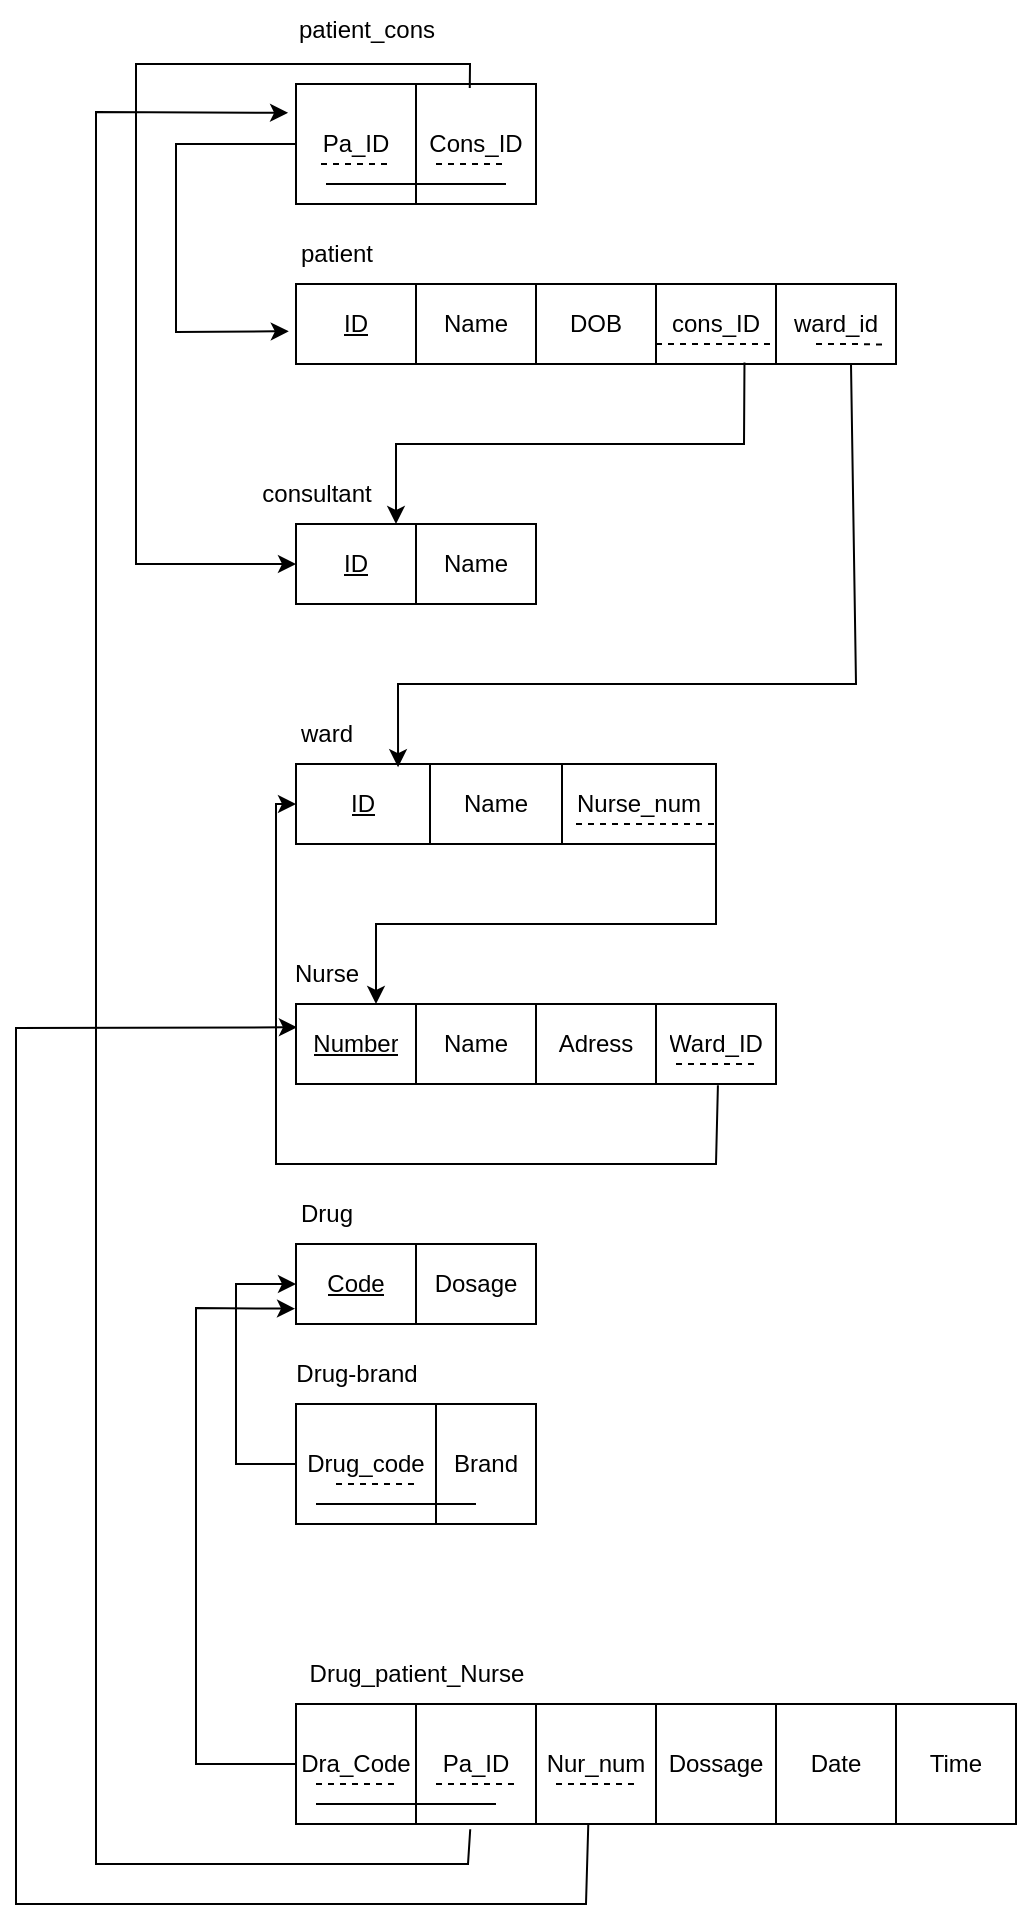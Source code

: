 <mxfile version="24.6.4" type="device">
  <diagram name="Page-1" id="s6be0H3imB12AMVK3BvF">
    <mxGraphModel dx="1658" dy="478" grid="1" gridSize="10" guides="1" tooltips="1" connect="1" arrows="1" fold="1" page="1" pageScale="1" pageWidth="850" pageHeight="1100" math="0" shadow="0">
      <root>
        <mxCell id="0" />
        <mxCell id="1" parent="0" />
        <mxCell id="wKKEsVfQ-NyGfS6Iz8o--1" value="" style="shape=table;startSize=0;container=1;collapsible=0;childLayout=tableLayout;" vertex="1" parent="1">
          <mxGeometry x="120" y="320" width="300" height="40" as="geometry" />
        </mxCell>
        <mxCell id="wKKEsVfQ-NyGfS6Iz8o--2" value="" style="shape=tableRow;horizontal=0;startSize=0;swimlaneHead=0;swimlaneBody=0;strokeColor=inherit;top=0;left=0;bottom=0;right=0;collapsible=0;dropTarget=0;fillColor=none;points=[[0,0.5],[1,0.5]];portConstraint=eastwest;" vertex="1" parent="wKKEsVfQ-NyGfS6Iz8o--1">
          <mxGeometry width="300" height="40" as="geometry" />
        </mxCell>
        <mxCell id="wKKEsVfQ-NyGfS6Iz8o--3" value="&lt;u&gt;ID&lt;/u&gt;" style="shape=partialRectangle;html=1;whiteSpace=wrap;connectable=0;strokeColor=inherit;overflow=hidden;fillColor=none;top=0;left=0;bottom=0;right=0;pointerEvents=1;" vertex="1" parent="wKKEsVfQ-NyGfS6Iz8o--2">
          <mxGeometry width="60" height="40" as="geometry">
            <mxRectangle width="60" height="40" as="alternateBounds" />
          </mxGeometry>
        </mxCell>
        <mxCell id="wKKEsVfQ-NyGfS6Iz8o--4" value="Name" style="shape=partialRectangle;html=1;whiteSpace=wrap;connectable=0;strokeColor=inherit;overflow=hidden;fillColor=none;top=0;left=0;bottom=0;right=0;pointerEvents=1;" vertex="1" parent="wKKEsVfQ-NyGfS6Iz8o--2">
          <mxGeometry x="60" width="60" height="40" as="geometry">
            <mxRectangle width="60" height="40" as="alternateBounds" />
          </mxGeometry>
        </mxCell>
        <mxCell id="wKKEsVfQ-NyGfS6Iz8o--5" value="DOB" style="shape=partialRectangle;html=1;whiteSpace=wrap;connectable=0;strokeColor=inherit;overflow=hidden;fillColor=none;top=0;left=0;bottom=0;right=0;pointerEvents=1;" vertex="1" parent="wKKEsVfQ-NyGfS6Iz8o--2">
          <mxGeometry x="120" width="60" height="40" as="geometry">
            <mxRectangle width="60" height="40" as="alternateBounds" />
          </mxGeometry>
        </mxCell>
        <mxCell id="wKKEsVfQ-NyGfS6Iz8o--44" value="cons_ID" style="shape=partialRectangle;html=1;whiteSpace=wrap;connectable=0;strokeColor=inherit;overflow=hidden;fillColor=none;top=0;left=0;bottom=0;right=0;pointerEvents=1;" vertex="1" parent="wKKEsVfQ-NyGfS6Iz8o--2">
          <mxGeometry x="180" width="60" height="40" as="geometry">
            <mxRectangle width="60" height="40" as="alternateBounds" />
          </mxGeometry>
        </mxCell>
        <mxCell id="wKKEsVfQ-NyGfS6Iz8o--47" value="ward_id" style="shape=partialRectangle;html=1;whiteSpace=wrap;connectable=0;strokeColor=inherit;overflow=hidden;fillColor=none;top=0;left=0;bottom=0;right=0;pointerEvents=1;" vertex="1" parent="wKKEsVfQ-NyGfS6Iz8o--2">
          <mxGeometry x="240" width="60" height="40" as="geometry">
            <mxRectangle width="60" height="40" as="alternateBounds" />
          </mxGeometry>
        </mxCell>
        <mxCell id="wKKEsVfQ-NyGfS6Iz8o--6" value="patient" style="text;html=1;align=center;verticalAlign=middle;resizable=0;points=[];autosize=1;strokeColor=none;fillColor=none;" vertex="1" parent="1">
          <mxGeometry x="110" y="290" width="60" height="30" as="geometry" />
        </mxCell>
        <mxCell id="wKKEsVfQ-NyGfS6Iz8o--7" value="" style="shape=table;startSize=0;container=1;collapsible=0;childLayout=tableLayout;" vertex="1" parent="1">
          <mxGeometry x="120" y="440" width="120" height="40" as="geometry" />
        </mxCell>
        <mxCell id="wKKEsVfQ-NyGfS6Iz8o--8" value="" style="shape=tableRow;horizontal=0;startSize=0;swimlaneHead=0;swimlaneBody=0;strokeColor=inherit;top=0;left=0;bottom=0;right=0;collapsible=0;dropTarget=0;fillColor=none;points=[[0,0.5],[1,0.5]];portConstraint=eastwest;" vertex="1" parent="wKKEsVfQ-NyGfS6Iz8o--7">
          <mxGeometry width="120" height="40" as="geometry" />
        </mxCell>
        <mxCell id="wKKEsVfQ-NyGfS6Iz8o--9" value="&lt;u&gt;ID&lt;/u&gt;" style="shape=partialRectangle;html=1;whiteSpace=wrap;connectable=0;strokeColor=inherit;overflow=hidden;fillColor=none;top=0;left=0;bottom=0;right=0;pointerEvents=1;" vertex="1" parent="wKKEsVfQ-NyGfS6Iz8o--8">
          <mxGeometry width="60" height="40" as="geometry">
            <mxRectangle width="60" height="40" as="alternateBounds" />
          </mxGeometry>
        </mxCell>
        <mxCell id="wKKEsVfQ-NyGfS6Iz8o--10" value="Name" style="shape=partialRectangle;html=1;whiteSpace=wrap;connectable=0;strokeColor=inherit;overflow=hidden;fillColor=none;top=0;left=0;bottom=0;right=0;pointerEvents=1;" vertex="1" parent="wKKEsVfQ-NyGfS6Iz8o--8">
          <mxGeometry x="60" width="60" height="40" as="geometry">
            <mxRectangle width="60" height="40" as="alternateBounds" />
          </mxGeometry>
        </mxCell>
        <mxCell id="wKKEsVfQ-NyGfS6Iz8o--11" value="consultant" style="text;html=1;align=center;verticalAlign=middle;resizable=0;points=[];autosize=1;strokeColor=none;fillColor=none;" vertex="1" parent="1">
          <mxGeometry x="90" y="410" width="80" height="30" as="geometry" />
        </mxCell>
        <mxCell id="wKKEsVfQ-NyGfS6Iz8o--12" value="" style="shape=table;startSize=0;container=1;collapsible=0;childLayout=tableLayout;" vertex="1" parent="1">
          <mxGeometry x="120" y="560" width="210" height="40" as="geometry" />
        </mxCell>
        <mxCell id="wKKEsVfQ-NyGfS6Iz8o--13" value="" style="shape=tableRow;horizontal=0;startSize=0;swimlaneHead=0;swimlaneBody=0;strokeColor=inherit;top=0;left=0;bottom=0;right=0;collapsible=0;dropTarget=0;fillColor=none;points=[[0,0.5],[1,0.5]];portConstraint=eastwest;" vertex="1" parent="wKKEsVfQ-NyGfS6Iz8o--12">
          <mxGeometry width="210" height="40" as="geometry" />
        </mxCell>
        <mxCell id="wKKEsVfQ-NyGfS6Iz8o--14" value="&lt;u&gt;ID&lt;/u&gt;" style="shape=partialRectangle;html=1;whiteSpace=wrap;connectable=0;strokeColor=inherit;overflow=hidden;fillColor=none;top=0;left=0;bottom=0;right=0;pointerEvents=1;" vertex="1" parent="wKKEsVfQ-NyGfS6Iz8o--13">
          <mxGeometry width="67" height="40" as="geometry">
            <mxRectangle width="67" height="40" as="alternateBounds" />
          </mxGeometry>
        </mxCell>
        <mxCell id="wKKEsVfQ-NyGfS6Iz8o--15" value="Name" style="shape=partialRectangle;html=1;whiteSpace=wrap;connectable=0;strokeColor=inherit;overflow=hidden;fillColor=none;top=0;left=0;bottom=0;right=0;pointerEvents=1;" vertex="1" parent="wKKEsVfQ-NyGfS6Iz8o--13">
          <mxGeometry x="67" width="66" height="40" as="geometry">
            <mxRectangle width="66" height="40" as="alternateBounds" />
          </mxGeometry>
        </mxCell>
        <mxCell id="wKKEsVfQ-NyGfS6Iz8o--42" value="Nurse_num" style="shape=partialRectangle;html=1;whiteSpace=wrap;connectable=0;strokeColor=inherit;overflow=hidden;fillColor=none;top=0;left=0;bottom=0;right=0;pointerEvents=1;" vertex="1" parent="wKKEsVfQ-NyGfS6Iz8o--13">
          <mxGeometry x="133" width="77" height="40" as="geometry">
            <mxRectangle width="77" height="40" as="alternateBounds" />
          </mxGeometry>
        </mxCell>
        <mxCell id="wKKEsVfQ-NyGfS6Iz8o--16" value="ward" style="text;html=1;align=center;verticalAlign=middle;resizable=0;points=[];autosize=1;strokeColor=none;fillColor=none;" vertex="1" parent="1">
          <mxGeometry x="110" y="530" width="50" height="30" as="geometry" />
        </mxCell>
        <mxCell id="wKKEsVfQ-NyGfS6Iz8o--17" value="" style="shape=table;startSize=0;container=1;collapsible=0;childLayout=tableLayout;" vertex="1" parent="1">
          <mxGeometry x="120" y="680" width="240" height="40" as="geometry" />
        </mxCell>
        <mxCell id="wKKEsVfQ-NyGfS6Iz8o--18" value="" style="shape=tableRow;horizontal=0;startSize=0;swimlaneHead=0;swimlaneBody=0;strokeColor=inherit;top=0;left=0;bottom=0;right=0;collapsible=0;dropTarget=0;fillColor=none;points=[[0,0.5],[1,0.5]];portConstraint=eastwest;" vertex="1" parent="wKKEsVfQ-NyGfS6Iz8o--17">
          <mxGeometry width="240" height="40" as="geometry" />
        </mxCell>
        <mxCell id="wKKEsVfQ-NyGfS6Iz8o--19" value="&lt;u&gt;Number&lt;/u&gt;" style="shape=partialRectangle;html=1;whiteSpace=wrap;connectable=0;strokeColor=inherit;overflow=hidden;fillColor=none;top=0;left=0;bottom=0;right=0;pointerEvents=1;" vertex="1" parent="wKKEsVfQ-NyGfS6Iz8o--18">
          <mxGeometry width="60" height="40" as="geometry">
            <mxRectangle width="60" height="40" as="alternateBounds" />
          </mxGeometry>
        </mxCell>
        <mxCell id="wKKEsVfQ-NyGfS6Iz8o--20" value="Name" style="shape=partialRectangle;html=1;whiteSpace=wrap;connectable=0;strokeColor=inherit;overflow=hidden;fillColor=none;top=0;left=0;bottom=0;right=0;pointerEvents=1;" vertex="1" parent="wKKEsVfQ-NyGfS6Iz8o--18">
          <mxGeometry x="60" width="60" height="40" as="geometry">
            <mxRectangle width="60" height="40" as="alternateBounds" />
          </mxGeometry>
        </mxCell>
        <mxCell id="wKKEsVfQ-NyGfS6Iz8o--21" value="Adress" style="shape=partialRectangle;html=1;whiteSpace=wrap;connectable=0;strokeColor=inherit;overflow=hidden;fillColor=none;top=0;left=0;bottom=0;right=0;pointerEvents=1;" vertex="1" parent="wKKEsVfQ-NyGfS6Iz8o--18">
          <mxGeometry x="120" width="60" height="40" as="geometry">
            <mxRectangle width="60" height="40" as="alternateBounds" />
          </mxGeometry>
        </mxCell>
        <mxCell id="wKKEsVfQ-NyGfS6Iz8o--50" value="&lt;div&gt;Ward_ID&lt;/div&gt;" style="shape=partialRectangle;html=1;whiteSpace=wrap;connectable=0;strokeColor=inherit;overflow=hidden;fillColor=none;top=0;left=0;bottom=0;right=0;pointerEvents=1;" vertex="1" parent="wKKEsVfQ-NyGfS6Iz8o--18">
          <mxGeometry x="180" width="60" height="40" as="geometry">
            <mxRectangle width="60" height="40" as="alternateBounds" />
          </mxGeometry>
        </mxCell>
        <mxCell id="wKKEsVfQ-NyGfS6Iz8o--22" value="Nurse" style="text;html=1;align=center;verticalAlign=middle;resizable=0;points=[];autosize=1;strokeColor=none;fillColor=none;" vertex="1" parent="1">
          <mxGeometry x="105" y="650" width="60" height="30" as="geometry" />
        </mxCell>
        <mxCell id="wKKEsVfQ-NyGfS6Iz8o--23" value="" style="shape=table;startSize=0;container=1;collapsible=0;childLayout=tableLayout;" vertex="1" parent="1">
          <mxGeometry x="120" y="800" width="120" height="40" as="geometry" />
        </mxCell>
        <mxCell id="wKKEsVfQ-NyGfS6Iz8o--24" value="" style="shape=tableRow;horizontal=0;startSize=0;swimlaneHead=0;swimlaneBody=0;strokeColor=inherit;top=0;left=0;bottom=0;right=0;collapsible=0;dropTarget=0;fillColor=none;points=[[0,0.5],[1,0.5]];portConstraint=eastwest;" vertex="1" parent="wKKEsVfQ-NyGfS6Iz8o--23">
          <mxGeometry width="120" height="40" as="geometry" />
        </mxCell>
        <mxCell id="wKKEsVfQ-NyGfS6Iz8o--25" value="&lt;u&gt;Code&lt;/u&gt;" style="shape=partialRectangle;html=1;whiteSpace=wrap;connectable=0;strokeColor=inherit;overflow=hidden;fillColor=none;top=0;left=0;bottom=0;right=0;pointerEvents=1;" vertex="1" parent="wKKEsVfQ-NyGfS6Iz8o--24">
          <mxGeometry width="60" height="40" as="geometry">
            <mxRectangle width="60" height="40" as="alternateBounds" />
          </mxGeometry>
        </mxCell>
        <mxCell id="wKKEsVfQ-NyGfS6Iz8o--26" value="Dosage" style="shape=partialRectangle;html=1;whiteSpace=wrap;connectable=0;strokeColor=inherit;overflow=hidden;fillColor=none;top=0;left=0;bottom=0;right=0;pointerEvents=1;" vertex="1" parent="wKKEsVfQ-NyGfS6Iz8o--24">
          <mxGeometry x="60" width="60" height="40" as="geometry">
            <mxRectangle width="60" height="40" as="alternateBounds" />
          </mxGeometry>
        </mxCell>
        <mxCell id="wKKEsVfQ-NyGfS6Iz8o--27" value="Drug" style="text;html=1;align=center;verticalAlign=middle;resizable=0;points=[];autosize=1;strokeColor=none;fillColor=none;" vertex="1" parent="1">
          <mxGeometry x="110" y="770" width="50" height="30" as="geometry" />
        </mxCell>
        <mxCell id="wKKEsVfQ-NyGfS6Iz8o--29" value="" style="shape=table;startSize=0;container=1;collapsible=0;childLayout=tableLayout;" vertex="1" parent="1">
          <mxGeometry x="120" y="880" width="120" height="60" as="geometry" />
        </mxCell>
        <mxCell id="wKKEsVfQ-NyGfS6Iz8o--30" value="" style="shape=tableRow;horizontal=0;startSize=0;swimlaneHead=0;swimlaneBody=0;strokeColor=inherit;top=0;left=0;bottom=0;right=0;collapsible=0;dropTarget=0;fillColor=none;points=[[0,0.5],[1,0.5]];portConstraint=eastwest;" vertex="1" parent="wKKEsVfQ-NyGfS6Iz8o--29">
          <mxGeometry width="120" height="60" as="geometry" />
        </mxCell>
        <mxCell id="wKKEsVfQ-NyGfS6Iz8o--31" value="Drug_code" style="shape=partialRectangle;html=1;whiteSpace=wrap;connectable=0;strokeColor=inherit;overflow=hidden;fillColor=none;top=0;left=0;bottom=0;right=0;pointerEvents=1;" vertex="1" parent="wKKEsVfQ-NyGfS6Iz8o--30">
          <mxGeometry width="70" height="60" as="geometry">
            <mxRectangle width="70" height="60" as="alternateBounds" />
          </mxGeometry>
        </mxCell>
        <mxCell id="wKKEsVfQ-NyGfS6Iz8o--32" value="Brand" style="shape=partialRectangle;html=1;whiteSpace=wrap;connectable=0;strokeColor=inherit;overflow=hidden;fillColor=none;top=0;left=0;bottom=0;right=0;pointerEvents=1;" vertex="1" parent="wKKEsVfQ-NyGfS6Iz8o--30">
          <mxGeometry x="70" width="50" height="60" as="geometry">
            <mxRectangle width="50" height="60" as="alternateBounds" />
          </mxGeometry>
        </mxCell>
        <mxCell id="wKKEsVfQ-NyGfS6Iz8o--33" value="Drug-brand" style="text;html=1;align=center;verticalAlign=middle;resizable=0;points=[];autosize=1;strokeColor=none;fillColor=none;" vertex="1" parent="1">
          <mxGeometry x="110" y="850" width="80" height="30" as="geometry" />
        </mxCell>
        <mxCell id="wKKEsVfQ-NyGfS6Iz8o--34" value="" style="endArrow=classic;html=1;rounded=0;exitX=0;exitY=0.5;exitDx=0;exitDy=0;entryX=0;entryY=0.5;entryDx=0;entryDy=0;" edge="1" parent="1" source="wKKEsVfQ-NyGfS6Iz8o--30" target="wKKEsVfQ-NyGfS6Iz8o--24">
          <mxGeometry width="50" height="50" relative="1" as="geometry">
            <mxPoint y="920" as="sourcePoint" />
            <mxPoint x="50" y="870" as="targetPoint" />
            <Array as="points">
              <mxPoint x="90" y="910" />
              <mxPoint x="90" y="820" />
            </Array>
          </mxGeometry>
        </mxCell>
        <mxCell id="wKKEsVfQ-NyGfS6Iz8o--35" value="" style="endArrow=none;dashed=1;html=1;rounded=0;" edge="1" parent="1">
          <mxGeometry width="50" height="50" relative="1" as="geometry">
            <mxPoint x="140" y="920" as="sourcePoint" />
            <mxPoint x="180" y="920" as="targetPoint" />
          </mxGeometry>
        </mxCell>
        <mxCell id="wKKEsVfQ-NyGfS6Iz8o--36" value="" style="endArrow=none;html=1;rounded=0;" edge="1" parent="1">
          <mxGeometry width="50" height="50" relative="1" as="geometry">
            <mxPoint x="130" y="930" as="sourcePoint" />
            <mxPoint x="210" y="930" as="targetPoint" />
          </mxGeometry>
        </mxCell>
        <mxCell id="wKKEsVfQ-NyGfS6Iz8o--43" value="" style="endArrow=classic;html=1;rounded=0;exitX=1;exitY=0.5;exitDx=0;exitDy=0;" edge="1" parent="1" source="wKKEsVfQ-NyGfS6Iz8o--13" target="wKKEsVfQ-NyGfS6Iz8o--18">
          <mxGeometry width="50" height="50" relative="1" as="geometry">
            <mxPoint x="390" y="610" as="sourcePoint" />
            <mxPoint x="440" y="560" as="targetPoint" />
            <Array as="points">
              <mxPoint x="330" y="640" />
              <mxPoint x="200" y="640" />
              <mxPoint x="160" y="640" />
              <mxPoint x="160" y="660" />
              <mxPoint x="160" y="670" />
              <mxPoint x="160" y="680" />
            </Array>
          </mxGeometry>
        </mxCell>
        <mxCell id="wKKEsVfQ-NyGfS6Iz8o--45" value="" style="endArrow=none;dashed=1;html=1;rounded=0;" edge="1" parent="1">
          <mxGeometry width="50" height="50" relative="1" as="geometry">
            <mxPoint x="300" y="350" as="sourcePoint" />
            <mxPoint x="360" y="350" as="targetPoint" />
          </mxGeometry>
        </mxCell>
        <mxCell id="wKKEsVfQ-NyGfS6Iz8o--46" value="" style="endArrow=classic;html=1;rounded=0;exitX=0.851;exitY=0.981;exitDx=0;exitDy=0;exitPerimeter=0;" edge="1" parent="1">
          <mxGeometry width="50" height="50" relative="1" as="geometry">
            <mxPoint x="344.24" y="359.24" as="sourcePoint" />
            <mxPoint x="170" y="440" as="targetPoint" />
            <Array as="points">
              <mxPoint x="344" y="400" />
              <mxPoint x="260" y="400" />
              <mxPoint x="170" y="400" />
            </Array>
          </mxGeometry>
        </mxCell>
        <mxCell id="wKKEsVfQ-NyGfS6Iz8o--48" value="" style="endArrow=classic;html=1;rounded=0;exitX=0.925;exitY=1;exitDx=0;exitDy=0;exitPerimeter=0;entryX=0.243;entryY=0.04;entryDx=0;entryDy=0;entryPerimeter=0;" edge="1" parent="1" source="wKKEsVfQ-NyGfS6Iz8o--2" target="wKKEsVfQ-NyGfS6Iz8o--13">
          <mxGeometry width="50" height="50" relative="1" as="geometry">
            <mxPoint x="380" y="510" as="sourcePoint" />
            <mxPoint x="430" y="460" as="targetPoint" />
            <Array as="points">
              <mxPoint x="400" y="520" />
              <mxPoint x="171" y="520" />
            </Array>
          </mxGeometry>
        </mxCell>
        <mxCell id="wKKEsVfQ-NyGfS6Iz8o--49" value="" style="endArrow=none;dashed=1;html=1;rounded=0;" edge="1" parent="1">
          <mxGeometry width="50" height="50" relative="1" as="geometry">
            <mxPoint x="380" y="350" as="sourcePoint" />
            <mxPoint x="415" y="350.33" as="targetPoint" />
            <Array as="points">
              <mxPoint x="400" y="350" />
            </Array>
          </mxGeometry>
        </mxCell>
        <mxCell id="wKKEsVfQ-NyGfS6Iz8o--51" value="" style="endArrow=none;dashed=1;html=1;rounded=0;" edge="1" parent="1">
          <mxGeometry width="50" height="50" relative="1" as="geometry">
            <mxPoint x="310" y="710" as="sourcePoint" />
            <mxPoint x="350" y="710" as="targetPoint" />
          </mxGeometry>
        </mxCell>
        <mxCell id="wKKEsVfQ-NyGfS6Iz8o--52" value="" style="endArrow=classic;html=1;rounded=0;entryX=0;entryY=0.5;entryDx=0;entryDy=0;exitX=0.879;exitY=1.015;exitDx=0;exitDy=0;exitPerimeter=0;" edge="1" parent="1" source="wKKEsVfQ-NyGfS6Iz8o--18" target="wKKEsVfQ-NyGfS6Iz8o--13">
          <mxGeometry width="50" height="50" relative="1" as="geometry">
            <mxPoint x="300" y="750" as="sourcePoint" />
            <mxPoint x="380" y="730" as="targetPoint" />
            <Array as="points">
              <mxPoint x="330" y="760" />
              <mxPoint x="110" y="760" />
              <mxPoint x="110" y="580" />
            </Array>
          </mxGeometry>
        </mxCell>
        <mxCell id="wKKEsVfQ-NyGfS6Iz8o--53" value="" style="shape=table;startSize=0;container=1;collapsible=0;childLayout=tableLayout;" vertex="1" parent="1">
          <mxGeometry x="120" y="220" width="120" height="60" as="geometry" />
        </mxCell>
        <mxCell id="wKKEsVfQ-NyGfS6Iz8o--54" value="" style="shape=tableRow;horizontal=0;startSize=0;swimlaneHead=0;swimlaneBody=0;strokeColor=inherit;top=0;left=0;bottom=0;right=0;collapsible=0;dropTarget=0;fillColor=none;points=[[0,0.5],[1,0.5]];portConstraint=eastwest;" vertex="1" parent="wKKEsVfQ-NyGfS6Iz8o--53">
          <mxGeometry width="120" height="60" as="geometry" />
        </mxCell>
        <mxCell id="wKKEsVfQ-NyGfS6Iz8o--55" value="Pa_ID" style="shape=partialRectangle;html=1;whiteSpace=wrap;connectable=0;strokeColor=inherit;overflow=hidden;fillColor=none;top=0;left=0;bottom=0;right=0;pointerEvents=1;" vertex="1" parent="wKKEsVfQ-NyGfS6Iz8o--54">
          <mxGeometry width="60" height="60" as="geometry">
            <mxRectangle width="60" height="60" as="alternateBounds" />
          </mxGeometry>
        </mxCell>
        <mxCell id="wKKEsVfQ-NyGfS6Iz8o--56" value="Cons_ID" style="shape=partialRectangle;html=1;whiteSpace=wrap;connectable=0;strokeColor=inherit;overflow=hidden;fillColor=none;top=0;left=0;bottom=0;right=0;pointerEvents=1;" vertex="1" parent="wKKEsVfQ-NyGfS6Iz8o--54">
          <mxGeometry x="60" width="60" height="60" as="geometry">
            <mxRectangle width="60" height="60" as="alternateBounds" />
          </mxGeometry>
        </mxCell>
        <mxCell id="wKKEsVfQ-NyGfS6Iz8o--57" value="patient_cons" style="text;html=1;align=center;verticalAlign=middle;resizable=0;points=[];autosize=1;strokeColor=none;fillColor=none;" vertex="1" parent="1">
          <mxGeometry x="110" y="178" width="90" height="30" as="geometry" />
        </mxCell>
        <mxCell id="wKKEsVfQ-NyGfS6Iz8o--59" value="" style="endArrow=none;dashed=1;html=1;rounded=0;" edge="1" parent="1">
          <mxGeometry width="50" height="50" relative="1" as="geometry">
            <mxPoint x="190" y="260" as="sourcePoint" />
            <mxPoint x="225" y="260" as="targetPoint" />
          </mxGeometry>
        </mxCell>
        <mxCell id="wKKEsVfQ-NyGfS6Iz8o--60" value="" style="endArrow=none;dashed=1;html=1;rounded=0;" edge="1" parent="1">
          <mxGeometry width="50" height="50" relative="1" as="geometry">
            <mxPoint x="132.5" y="260" as="sourcePoint" />
            <mxPoint x="167.5" y="260" as="targetPoint" />
          </mxGeometry>
        </mxCell>
        <mxCell id="wKKEsVfQ-NyGfS6Iz8o--61" value="" style="endArrow=none;html=1;rounded=0;" edge="1" parent="1">
          <mxGeometry width="50" height="50" relative="1" as="geometry">
            <mxPoint x="135" y="270" as="sourcePoint" />
            <mxPoint x="225" y="270" as="targetPoint" />
          </mxGeometry>
        </mxCell>
        <mxCell id="wKKEsVfQ-NyGfS6Iz8o--62" value="" style="endArrow=classic;html=1;rounded=0;exitX=0;exitY=0.5;exitDx=0;exitDy=0;entryX=-0.012;entryY=0.591;entryDx=0;entryDy=0;entryPerimeter=0;" edge="1" parent="1" source="wKKEsVfQ-NyGfS6Iz8o--54" target="wKKEsVfQ-NyGfS6Iz8o--2">
          <mxGeometry width="50" height="50" relative="1" as="geometry">
            <mxPoint x="20" y="280" as="sourcePoint" />
            <mxPoint x="70" y="230" as="targetPoint" />
            <Array as="points">
              <mxPoint x="60" y="250" />
              <mxPoint x="60" y="344" />
            </Array>
          </mxGeometry>
        </mxCell>
        <mxCell id="wKKEsVfQ-NyGfS6Iz8o--63" value="" style="endArrow=classic;html=1;rounded=0;entryX=0;entryY=0.5;entryDx=0;entryDy=0;exitX=0.724;exitY=0.034;exitDx=0;exitDy=0;exitPerimeter=0;" edge="1" parent="1" source="wKKEsVfQ-NyGfS6Iz8o--54" target="wKKEsVfQ-NyGfS6Iz8o--8">
          <mxGeometry width="50" height="50" relative="1" as="geometry">
            <mxPoint x="20" y="228" as="sourcePoint" />
            <mxPoint x="20" y="460" as="targetPoint" />
            <Array as="points">
              <mxPoint x="207" y="210" />
              <mxPoint x="40" y="210" />
              <mxPoint x="40" y="460" />
            </Array>
          </mxGeometry>
        </mxCell>
        <mxCell id="wKKEsVfQ-NyGfS6Iz8o--64" value="" style="shape=table;startSize=0;container=1;collapsible=0;childLayout=tableLayout;" vertex="1" parent="1">
          <mxGeometry x="120" y="1030" width="360" height="60" as="geometry" />
        </mxCell>
        <mxCell id="wKKEsVfQ-NyGfS6Iz8o--65" value="" style="shape=tableRow;horizontal=0;startSize=0;swimlaneHead=0;swimlaneBody=0;strokeColor=inherit;top=0;left=0;bottom=0;right=0;collapsible=0;dropTarget=0;fillColor=none;points=[[0,0.5],[1,0.5]];portConstraint=eastwest;" vertex="1" parent="wKKEsVfQ-NyGfS6Iz8o--64">
          <mxGeometry width="360" height="60" as="geometry" />
        </mxCell>
        <mxCell id="wKKEsVfQ-NyGfS6Iz8o--66" value="Dra_Code" style="shape=partialRectangle;html=1;whiteSpace=wrap;connectable=0;strokeColor=inherit;overflow=hidden;fillColor=none;top=0;left=0;bottom=0;right=0;pointerEvents=1;" vertex="1" parent="wKKEsVfQ-NyGfS6Iz8o--65">
          <mxGeometry width="60" height="60" as="geometry">
            <mxRectangle width="60" height="60" as="alternateBounds" />
          </mxGeometry>
        </mxCell>
        <mxCell id="wKKEsVfQ-NyGfS6Iz8o--67" value="Pa_ID" style="shape=partialRectangle;html=1;whiteSpace=wrap;connectable=0;strokeColor=inherit;overflow=hidden;fillColor=none;top=0;left=0;bottom=0;right=0;pointerEvents=1;" vertex="1" parent="wKKEsVfQ-NyGfS6Iz8o--65">
          <mxGeometry x="60" width="60" height="60" as="geometry">
            <mxRectangle width="60" height="60" as="alternateBounds" />
          </mxGeometry>
        </mxCell>
        <mxCell id="wKKEsVfQ-NyGfS6Iz8o--68" value="Nur_num" style="shape=partialRectangle;html=1;whiteSpace=wrap;connectable=0;strokeColor=inherit;overflow=hidden;fillColor=none;top=0;left=0;bottom=0;right=0;pointerEvents=1;" vertex="1" parent="wKKEsVfQ-NyGfS6Iz8o--65">
          <mxGeometry x="120" width="60" height="60" as="geometry">
            <mxRectangle width="60" height="60" as="alternateBounds" />
          </mxGeometry>
        </mxCell>
        <mxCell id="wKKEsVfQ-NyGfS6Iz8o--79" value="Dossage" style="shape=partialRectangle;html=1;whiteSpace=wrap;connectable=0;strokeColor=inherit;overflow=hidden;fillColor=none;top=0;left=0;bottom=0;right=0;pointerEvents=1;" vertex="1" parent="wKKEsVfQ-NyGfS6Iz8o--65">
          <mxGeometry x="180" width="60" height="60" as="geometry">
            <mxRectangle width="60" height="60" as="alternateBounds" />
          </mxGeometry>
        </mxCell>
        <mxCell id="wKKEsVfQ-NyGfS6Iz8o--80" value="Date" style="shape=partialRectangle;html=1;whiteSpace=wrap;connectable=0;strokeColor=inherit;overflow=hidden;fillColor=none;top=0;left=0;bottom=0;right=0;pointerEvents=1;" vertex="1" parent="wKKEsVfQ-NyGfS6Iz8o--65">
          <mxGeometry x="240" width="60" height="60" as="geometry">
            <mxRectangle width="60" height="60" as="alternateBounds" />
          </mxGeometry>
        </mxCell>
        <mxCell id="wKKEsVfQ-NyGfS6Iz8o--81" value="Time" style="shape=partialRectangle;html=1;whiteSpace=wrap;connectable=0;strokeColor=inherit;overflow=hidden;fillColor=none;top=0;left=0;bottom=0;right=0;pointerEvents=1;" vertex="1" parent="wKKEsVfQ-NyGfS6Iz8o--65">
          <mxGeometry x="300" width="60" height="60" as="geometry">
            <mxRectangle width="60" height="60" as="alternateBounds" />
          </mxGeometry>
        </mxCell>
        <mxCell id="wKKEsVfQ-NyGfS6Iz8o--69" value="Drug_patient_Nurse" style="text;html=1;align=center;verticalAlign=middle;resizable=0;points=[];autosize=1;strokeColor=none;fillColor=none;" vertex="1" parent="1">
          <mxGeometry x="115" y="1000" width="130" height="30" as="geometry" />
        </mxCell>
        <mxCell id="wKKEsVfQ-NyGfS6Iz8o--70" value="" style="endArrow=none;dashed=1;html=1;rounded=0;" edge="1" parent="1">
          <mxGeometry width="50" height="50" relative="1" as="geometry">
            <mxPoint x="250" y="1070" as="sourcePoint" />
            <mxPoint x="290" y="1070" as="targetPoint" />
          </mxGeometry>
        </mxCell>
        <mxCell id="wKKEsVfQ-NyGfS6Iz8o--72" value="" style="endArrow=none;dashed=1;html=1;rounded=0;" edge="1" parent="1">
          <mxGeometry width="50" height="50" relative="1" as="geometry">
            <mxPoint x="130" y="1070" as="sourcePoint" />
            <mxPoint x="170" y="1070" as="targetPoint" />
          </mxGeometry>
        </mxCell>
        <mxCell id="wKKEsVfQ-NyGfS6Iz8o--73" value="" style="endArrow=none;dashed=1;html=1;rounded=0;" edge="1" parent="1">
          <mxGeometry width="50" height="50" relative="1" as="geometry">
            <mxPoint x="190" y="1070" as="sourcePoint" />
            <mxPoint x="230" y="1070" as="targetPoint" />
          </mxGeometry>
        </mxCell>
        <mxCell id="wKKEsVfQ-NyGfS6Iz8o--75" value="" style="endArrow=classic;html=1;rounded=0;exitX=0;exitY=0.5;exitDx=0;exitDy=0;entryX=-0.004;entryY=0.808;entryDx=0;entryDy=0;entryPerimeter=0;" edge="1" parent="1" source="wKKEsVfQ-NyGfS6Iz8o--65" target="wKKEsVfQ-NyGfS6Iz8o--24">
          <mxGeometry width="50" height="50" relative="1" as="geometry">
            <mxPoint x="40" y="1040" as="sourcePoint" />
            <mxPoint x="90" y="990" as="targetPoint" />
            <Array as="points">
              <mxPoint x="70" y="1060" />
              <mxPoint x="70" y="832" />
            </Array>
          </mxGeometry>
        </mxCell>
        <mxCell id="wKKEsVfQ-NyGfS6Iz8o--76" value="" style="endArrow=classic;html=1;rounded=0;entryX=-0.033;entryY=0.24;entryDx=0;entryDy=0;entryPerimeter=0;exitX=0.242;exitY=1.044;exitDx=0;exitDy=0;exitPerimeter=0;" edge="1" parent="1" source="wKKEsVfQ-NyGfS6Iz8o--65" target="wKKEsVfQ-NyGfS6Iz8o--54">
          <mxGeometry width="50" height="50" relative="1" as="geometry">
            <mxPoint x="10" y="1040" as="sourcePoint" />
            <mxPoint x="10" y="240" as="targetPoint" />
            <Array as="points">
              <mxPoint x="206" y="1110" />
              <mxPoint x="20" y="1110" />
              <mxPoint x="20" y="234" />
            </Array>
          </mxGeometry>
        </mxCell>
        <mxCell id="wKKEsVfQ-NyGfS6Iz8o--77" value="" style="endArrow=classic;html=1;rounded=0;entryX=0.002;entryY=0.291;entryDx=0;entryDy=0;entryPerimeter=0;exitX=0.406;exitY=0.992;exitDx=0;exitDy=0;exitPerimeter=0;" edge="1" parent="1" source="wKKEsVfQ-NyGfS6Iz8o--65" target="wKKEsVfQ-NyGfS6Iz8o--18">
          <mxGeometry width="50" height="50" relative="1" as="geometry">
            <mxPoint x="250" y="1140" as="sourcePoint" />
            <mxPoint x="-10" y="690" as="targetPoint" />
            <Array as="points">
              <mxPoint x="265" y="1130" />
              <mxPoint x="-20" y="1130" />
              <mxPoint x="-20" y="692" />
            </Array>
          </mxGeometry>
        </mxCell>
        <mxCell id="wKKEsVfQ-NyGfS6Iz8o--78" value="" style="endArrow=none;html=1;rounded=0;" edge="1" parent="1">
          <mxGeometry width="50" height="50" relative="1" as="geometry">
            <mxPoint x="130" y="1080" as="sourcePoint" />
            <mxPoint x="220" y="1080" as="targetPoint" />
          </mxGeometry>
        </mxCell>
        <mxCell id="wKKEsVfQ-NyGfS6Iz8o--82" value="" style="endArrow=none;dashed=1;html=1;rounded=0;" edge="1" parent="1">
          <mxGeometry width="50" height="50" relative="1" as="geometry">
            <mxPoint x="260" y="590" as="sourcePoint" />
            <mxPoint x="330" y="590" as="targetPoint" />
          </mxGeometry>
        </mxCell>
      </root>
    </mxGraphModel>
  </diagram>
</mxfile>
